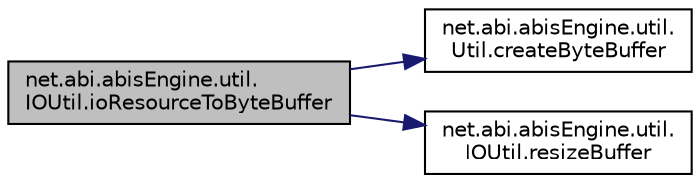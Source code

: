 digraph "net.abi.abisEngine.util.IOUtil.ioResourceToByteBuffer"
{
 // LATEX_PDF_SIZE
  edge [fontname="Helvetica",fontsize="10",labelfontname="Helvetica",labelfontsize="10"];
  node [fontname="Helvetica",fontsize="10",shape=record];
  rankdir="LR";
  Node1 [label="net.abi.abisEngine.util.\lIOUtil.ioResourceToByteBuffer",height=0.2,width=0.4,color="black", fillcolor="grey75", style="filled", fontcolor="black",tooltip=" "];
  Node1 -> Node2 [color="midnightblue",fontsize="10",style="solid",fontname="Helvetica"];
  Node2 [label="net.abi.abisEngine.util.\lUtil.createByteBuffer",height=0.2,width=0.4,color="black", fillcolor="white", style="filled",URL="$d5/d9d/classnet_1_1abi_1_1abis_engine_1_1util_1_1_util.html#aff88c061ab40a7ee74a6422ae563dfb2",tooltip=" "];
  Node1 -> Node3 [color="midnightblue",fontsize="10",style="solid",fontname="Helvetica"];
  Node3 [label="net.abi.abisEngine.util.\lIOUtil.resizeBuffer",height=0.2,width=0.4,color="black", fillcolor="white", style="filled",URL="$de/d80/classnet_1_1abi_1_1abis_engine_1_1util_1_1_i_o_util.html#a31cb2efcc2f2e56e65955719679653d9",tooltip=" "];
}
